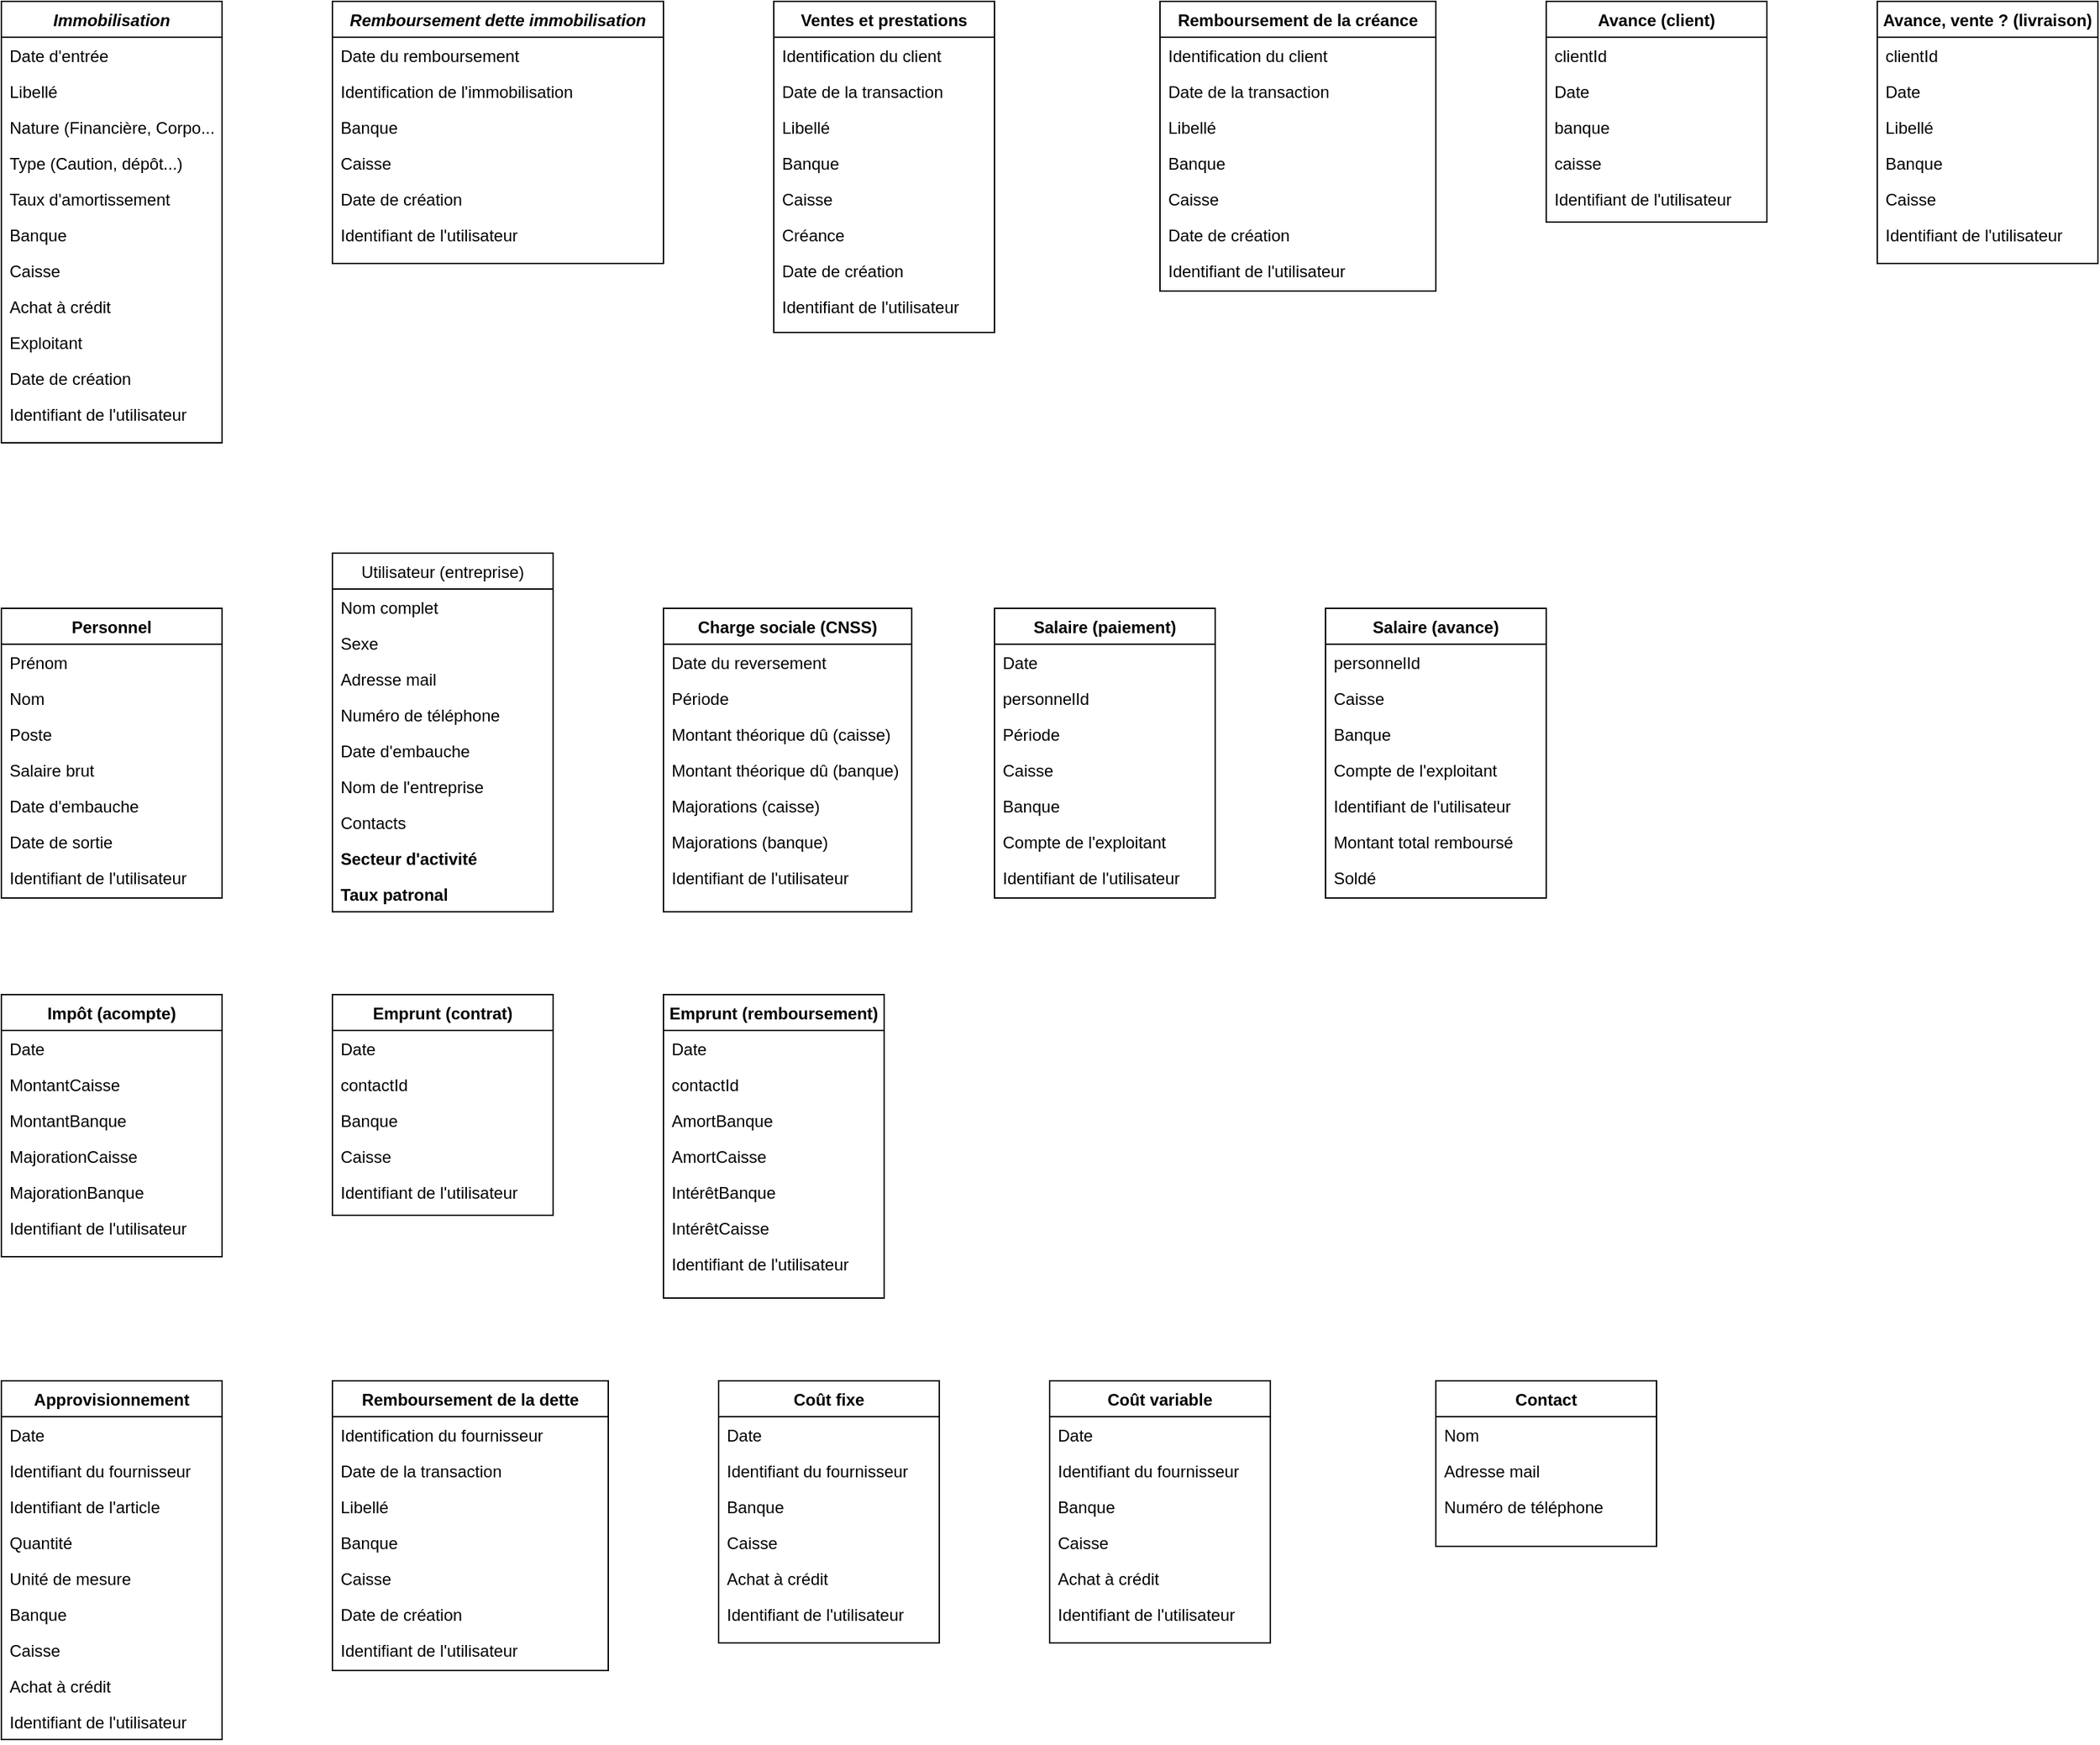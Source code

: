 <mxfile version="21.1.5" type="github">
  <diagram id="C5RBs43oDa-KdzZeNtuy" name="Page-1">
    <mxGraphModel dx="1434" dy="754" grid="1" gridSize="10" guides="1" tooltips="1" connect="1" arrows="1" fold="1" page="1" pageScale="1" pageWidth="827" pageHeight="1169" math="0" shadow="0">
      <root>
        <mxCell id="WIyWlLk6GJQsqaUBKTNV-0" />
        <mxCell id="WIyWlLk6GJQsqaUBKTNV-1" parent="WIyWlLk6GJQsqaUBKTNV-0" />
        <mxCell id="zkfFHV4jXpPFQw0GAbJ--0" value="Immobilisation" style="swimlane;fontStyle=3;align=center;verticalAlign=top;childLayout=stackLayout;horizontal=1;startSize=26;horizontalStack=0;resizeParent=1;resizeLast=0;collapsible=1;marginBottom=0;rounded=0;shadow=0;strokeWidth=1;" parent="WIyWlLk6GJQsqaUBKTNV-1" vertex="1">
          <mxGeometry x="80" y="40" width="160" height="320" as="geometry">
            <mxRectangle x="230" y="140" width="160" height="26" as="alternateBounds" />
          </mxGeometry>
        </mxCell>
        <mxCell id="JyXVbCcuyje0Z99_3Qtz-5" value="Date d&#39;entrée" style="text;align=left;verticalAlign=top;spacingLeft=4;spacingRight=4;overflow=hidden;rotatable=0;points=[[0,0.5],[1,0.5]];portConstraint=eastwest;rounded=0;shadow=0;html=0;" parent="zkfFHV4jXpPFQw0GAbJ--0" vertex="1">
          <mxGeometry y="26" width="160" height="26" as="geometry" />
        </mxCell>
        <mxCell id="zkfFHV4jXpPFQw0GAbJ--1" value="Libellé" style="text;align=left;verticalAlign=top;spacingLeft=4;spacingRight=4;overflow=hidden;rotatable=0;points=[[0,0.5],[1,0.5]];portConstraint=eastwest;" parent="zkfFHV4jXpPFQw0GAbJ--0" vertex="1">
          <mxGeometry y="52" width="160" height="26" as="geometry" />
        </mxCell>
        <mxCell id="zkfFHV4jXpPFQw0GAbJ--2" value="Nature (Financière, Corpo...)" style="text;align=left;verticalAlign=top;spacingLeft=4;spacingRight=4;overflow=hidden;rotatable=0;points=[[0,0.5],[1,0.5]];portConstraint=eastwest;rounded=0;shadow=0;html=0;" parent="zkfFHV4jXpPFQw0GAbJ--0" vertex="1">
          <mxGeometry y="78" width="160" height="26" as="geometry" />
        </mxCell>
        <mxCell id="zkfFHV4jXpPFQw0GAbJ--3" value="Type (Caution, dépôt...)" style="text;align=left;verticalAlign=top;spacingLeft=4;spacingRight=4;overflow=hidden;rotatable=0;points=[[0,0.5],[1,0.5]];portConstraint=eastwest;rounded=0;shadow=0;html=0;" parent="zkfFHV4jXpPFQw0GAbJ--0" vertex="1">
          <mxGeometry y="104" width="160" height="26" as="geometry" />
        </mxCell>
        <mxCell id="JyXVbCcuyje0Z99_3Qtz-0" value="Taux d&#39;amortissement" style="text;align=left;verticalAlign=top;spacingLeft=4;spacingRight=4;overflow=hidden;rotatable=0;points=[[0,0.5],[1,0.5]];portConstraint=eastwest;rounded=0;shadow=0;html=0;" parent="zkfFHV4jXpPFQw0GAbJ--0" vertex="1">
          <mxGeometry y="130" width="160" height="26" as="geometry" />
        </mxCell>
        <mxCell id="JyXVbCcuyje0Z99_3Qtz-1" value="Banque" style="text;align=left;verticalAlign=top;spacingLeft=4;spacingRight=4;overflow=hidden;rotatable=0;points=[[0,0.5],[1,0.5]];portConstraint=eastwest;rounded=0;shadow=0;html=0;" parent="zkfFHV4jXpPFQw0GAbJ--0" vertex="1">
          <mxGeometry y="156" width="160" height="26" as="geometry" />
        </mxCell>
        <mxCell id="JyXVbCcuyje0Z99_3Qtz-2" value="Caisse" style="text;align=left;verticalAlign=top;spacingLeft=4;spacingRight=4;overflow=hidden;rotatable=0;points=[[0,0.5],[1,0.5]];portConstraint=eastwest;rounded=0;shadow=0;html=0;" parent="zkfFHV4jXpPFQw0GAbJ--0" vertex="1">
          <mxGeometry y="182" width="160" height="26" as="geometry" />
        </mxCell>
        <mxCell id="JyXVbCcuyje0Z99_3Qtz-3" value="Achat à crédit" style="text;align=left;verticalAlign=top;spacingLeft=4;spacingRight=4;overflow=hidden;rotatable=0;points=[[0,0.5],[1,0.5]];portConstraint=eastwest;rounded=0;shadow=0;html=0;" parent="zkfFHV4jXpPFQw0GAbJ--0" vertex="1">
          <mxGeometry y="208" width="160" height="26" as="geometry" />
        </mxCell>
        <mxCell id="JyXVbCcuyje0Z99_3Qtz-4" value="Exploitant" style="text;align=left;verticalAlign=top;spacingLeft=4;spacingRight=4;overflow=hidden;rotatable=0;points=[[0,0.5],[1,0.5]];portConstraint=eastwest;rounded=0;shadow=0;html=0;" parent="zkfFHV4jXpPFQw0GAbJ--0" vertex="1">
          <mxGeometry y="234" width="160" height="26" as="geometry" />
        </mxCell>
        <mxCell id="JyXVbCcuyje0Z99_3Qtz-6" value="Date de création" style="text;align=left;verticalAlign=top;spacingLeft=4;spacingRight=4;overflow=hidden;rotatable=0;points=[[0,0.5],[1,0.5]];portConstraint=eastwest;rounded=0;shadow=0;html=0;" parent="zkfFHV4jXpPFQw0GAbJ--0" vertex="1">
          <mxGeometry y="260" width="160" height="26" as="geometry" />
        </mxCell>
        <mxCell id="JyXVbCcuyje0Z99_3Qtz-7" value="Identifiant de l&#39;utilisateur" style="text;align=left;verticalAlign=top;spacingLeft=4;spacingRight=4;overflow=hidden;rotatable=0;points=[[0,0.5],[1,0.5]];portConstraint=eastwest;rounded=0;shadow=0;html=0;" parent="zkfFHV4jXpPFQw0GAbJ--0" vertex="1">
          <mxGeometry y="286" width="160" height="26" as="geometry" />
        </mxCell>
        <mxCell id="zkfFHV4jXpPFQw0GAbJ--6" value="Personnel" style="swimlane;fontStyle=1;align=center;verticalAlign=top;childLayout=stackLayout;horizontal=1;startSize=26;horizontalStack=0;resizeParent=1;resizeLast=0;collapsible=1;marginBottom=0;rounded=0;shadow=0;strokeWidth=1;" parent="WIyWlLk6GJQsqaUBKTNV-1" vertex="1">
          <mxGeometry x="80" y="480" width="160" height="210" as="geometry">
            <mxRectangle x="130" y="380" width="160" height="26" as="alternateBounds" />
          </mxGeometry>
        </mxCell>
        <mxCell id="zkfFHV4jXpPFQw0GAbJ--7" value="Prénom" style="text;align=left;verticalAlign=top;spacingLeft=4;spacingRight=4;overflow=hidden;rotatable=0;points=[[0,0.5],[1,0.5]];portConstraint=eastwest;" parent="zkfFHV4jXpPFQw0GAbJ--6" vertex="1">
          <mxGeometry y="26" width="160" height="26" as="geometry" />
        </mxCell>
        <mxCell id="zkfFHV4jXpPFQw0GAbJ--8" value="Nom" style="text;align=left;verticalAlign=top;spacingLeft=4;spacingRight=4;overflow=hidden;rotatable=0;points=[[0,0.5],[1,0.5]];portConstraint=eastwest;rounded=0;shadow=0;html=0;" parent="zkfFHV4jXpPFQw0GAbJ--6" vertex="1">
          <mxGeometry y="52" width="160" height="26" as="geometry" />
        </mxCell>
        <mxCell id="zkfFHV4jXpPFQw0GAbJ--11" value="Poste" style="text;align=left;verticalAlign=top;spacingLeft=4;spacingRight=4;overflow=hidden;rotatable=0;points=[[0,0.5],[1,0.5]];portConstraint=eastwest;" parent="zkfFHV4jXpPFQw0GAbJ--6" vertex="1">
          <mxGeometry y="78" width="160" height="26" as="geometry" />
        </mxCell>
        <mxCell id="JyXVbCcuyje0Z99_3Qtz-9" value="Salaire brut" style="text;align=left;verticalAlign=top;spacingLeft=4;spacingRight=4;overflow=hidden;rotatable=0;points=[[0,0.5],[1,0.5]];portConstraint=eastwest;" parent="zkfFHV4jXpPFQw0GAbJ--6" vertex="1">
          <mxGeometry y="104" width="160" height="26" as="geometry" />
        </mxCell>
        <mxCell id="JyXVbCcuyje0Z99_3Qtz-10" value="Date d&#39;embauche" style="text;align=left;verticalAlign=top;spacingLeft=4;spacingRight=4;overflow=hidden;rotatable=0;points=[[0,0.5],[1,0.5]];portConstraint=eastwest;" parent="zkfFHV4jXpPFQw0GAbJ--6" vertex="1">
          <mxGeometry y="130" width="160" height="26" as="geometry" />
        </mxCell>
        <mxCell id="JyXVbCcuyje0Z99_3Qtz-33" value="Date de sortie" style="text;align=left;verticalAlign=top;spacingLeft=4;spacingRight=4;overflow=hidden;rotatable=0;points=[[0,0.5],[1,0.5]];portConstraint=eastwest;" parent="zkfFHV4jXpPFQw0GAbJ--6" vertex="1">
          <mxGeometry y="156" width="160" height="26" as="geometry" />
        </mxCell>
        <mxCell id="JyXVbCcuyje0Z99_3Qtz-31" value="Identifiant de l&#39;utilisateur" style="text;align=left;verticalAlign=top;spacingLeft=4;spacingRight=4;overflow=hidden;rotatable=0;points=[[0,0.5],[1,0.5]];portConstraint=eastwest;rounded=0;shadow=0;html=0;" parent="zkfFHV4jXpPFQw0GAbJ--6" vertex="1">
          <mxGeometry y="182" width="160" height="26" as="geometry" />
        </mxCell>
        <mxCell id="zkfFHV4jXpPFQw0GAbJ--17" value="Ventes et prestations" style="swimlane;fontStyle=1;align=center;verticalAlign=top;childLayout=stackLayout;horizontal=1;startSize=26;horizontalStack=0;resizeParent=1;resizeLast=0;collapsible=1;marginBottom=0;rounded=0;shadow=0;strokeWidth=1;" parent="WIyWlLk6GJQsqaUBKTNV-1" vertex="1">
          <mxGeometry x="640" y="40" width="160" height="240" as="geometry">
            <mxRectangle x="550" y="140" width="160" height="26" as="alternateBounds" />
          </mxGeometry>
        </mxCell>
        <mxCell id="zkfFHV4jXpPFQw0GAbJ--18" value="Identification du client" style="text;align=left;verticalAlign=top;spacingLeft=4;spacingRight=4;overflow=hidden;rotatable=0;points=[[0,0.5],[1,0.5]];portConstraint=eastwest;" parent="zkfFHV4jXpPFQw0GAbJ--17" vertex="1">
          <mxGeometry y="26" width="160" height="26" as="geometry" />
        </mxCell>
        <mxCell id="zkfFHV4jXpPFQw0GAbJ--19" value="Date de la transaction" style="text;align=left;verticalAlign=top;spacingLeft=4;spacingRight=4;overflow=hidden;rotatable=0;points=[[0,0.5],[1,0.5]];portConstraint=eastwest;rounded=0;shadow=0;html=0;" parent="zkfFHV4jXpPFQw0GAbJ--17" vertex="1">
          <mxGeometry y="52" width="160" height="26" as="geometry" />
        </mxCell>
        <mxCell id="zkfFHV4jXpPFQw0GAbJ--20" value="Libellé" style="text;align=left;verticalAlign=top;spacingLeft=4;spacingRight=4;overflow=hidden;rotatable=0;points=[[0,0.5],[1,0.5]];portConstraint=eastwest;rounded=0;shadow=0;html=0;" parent="zkfFHV4jXpPFQw0GAbJ--17" vertex="1">
          <mxGeometry y="78" width="160" height="26" as="geometry" />
        </mxCell>
        <mxCell id="zkfFHV4jXpPFQw0GAbJ--21" value="Banque" style="text;align=left;verticalAlign=top;spacingLeft=4;spacingRight=4;overflow=hidden;rotatable=0;points=[[0,0.5],[1,0.5]];portConstraint=eastwest;rounded=0;shadow=0;html=0;" parent="zkfFHV4jXpPFQw0GAbJ--17" vertex="1">
          <mxGeometry y="104" width="160" height="26" as="geometry" />
        </mxCell>
        <mxCell id="zkfFHV4jXpPFQw0GAbJ--22" value="Caisse" style="text;align=left;verticalAlign=top;spacingLeft=4;spacingRight=4;overflow=hidden;rotatable=0;points=[[0,0.5],[1,0.5]];portConstraint=eastwest;rounded=0;shadow=0;html=0;" parent="zkfFHV4jXpPFQw0GAbJ--17" vertex="1">
          <mxGeometry y="130" width="160" height="26" as="geometry" />
        </mxCell>
        <mxCell id="zkfFHV4jXpPFQw0GAbJ--24" value="Créance" style="text;align=left;verticalAlign=top;spacingLeft=4;spacingRight=4;overflow=hidden;rotatable=0;points=[[0,0.5],[1,0.5]];portConstraint=eastwest;" parent="zkfFHV4jXpPFQw0GAbJ--17" vertex="1">
          <mxGeometry y="156" width="160" height="26" as="geometry" />
        </mxCell>
        <mxCell id="zkfFHV4jXpPFQw0GAbJ--25" value="Date de création" style="text;align=left;verticalAlign=top;spacingLeft=4;spacingRight=4;overflow=hidden;rotatable=0;points=[[0,0.5],[1,0.5]];portConstraint=eastwest;" parent="zkfFHV4jXpPFQw0GAbJ--17" vertex="1">
          <mxGeometry y="182" width="160" height="26" as="geometry" />
        </mxCell>
        <mxCell id="JyXVbCcuyje0Z99_3Qtz-8" value="Identifiant de l&#39;utilisateur" style="text;align=left;verticalAlign=top;spacingLeft=4;spacingRight=4;overflow=hidden;rotatable=0;points=[[0,0.5],[1,0.5]];portConstraint=eastwest;rounded=0;shadow=0;html=0;" parent="zkfFHV4jXpPFQw0GAbJ--17" vertex="1">
          <mxGeometry y="208" width="160" height="26" as="geometry" />
        </mxCell>
        <mxCell id="JyXVbCcuyje0Z99_3Qtz-11" value="Utilisateur (entreprise)" style="swimlane;fontStyle=0;align=center;verticalAlign=top;childLayout=stackLayout;horizontal=1;startSize=26;horizontalStack=0;resizeParent=1;resizeLast=0;collapsible=1;marginBottom=0;rounded=0;shadow=0;strokeWidth=1;" parent="WIyWlLk6GJQsqaUBKTNV-1" vertex="1">
          <mxGeometry x="320" y="440" width="160" height="260" as="geometry">
            <mxRectangle x="130" y="380" width="160" height="26" as="alternateBounds" />
          </mxGeometry>
        </mxCell>
        <mxCell id="JyXVbCcuyje0Z99_3Qtz-12" value="Nom complet" style="text;align=left;verticalAlign=top;spacingLeft=4;spacingRight=4;overflow=hidden;rotatable=0;points=[[0,0.5],[1,0.5]];portConstraint=eastwest;" parent="JyXVbCcuyje0Z99_3Qtz-11" vertex="1">
          <mxGeometry y="26" width="160" height="26" as="geometry" />
        </mxCell>
        <mxCell id="JyXVbCcuyje0Z99_3Qtz-13" value="Sexe" style="text;align=left;verticalAlign=top;spacingLeft=4;spacingRight=4;overflow=hidden;rotatable=0;points=[[0,0.5],[1,0.5]];portConstraint=eastwest;rounded=0;shadow=0;html=0;" parent="JyXVbCcuyje0Z99_3Qtz-11" vertex="1">
          <mxGeometry y="52" width="160" height="26" as="geometry" />
        </mxCell>
        <mxCell id="JyXVbCcuyje0Z99_3Qtz-14" value="Adresse mail" style="text;align=left;verticalAlign=top;spacingLeft=4;spacingRight=4;overflow=hidden;rotatable=0;points=[[0,0.5],[1,0.5]];portConstraint=eastwest;" parent="JyXVbCcuyje0Z99_3Qtz-11" vertex="1">
          <mxGeometry y="78" width="160" height="26" as="geometry" />
        </mxCell>
        <mxCell id="JyXVbCcuyje0Z99_3Qtz-15" value="Numéro de téléphone" style="text;align=left;verticalAlign=top;spacingLeft=4;spacingRight=4;overflow=hidden;rotatable=0;points=[[0,0.5],[1,0.5]];portConstraint=eastwest;" parent="JyXVbCcuyje0Z99_3Qtz-11" vertex="1">
          <mxGeometry y="104" width="160" height="26" as="geometry" />
        </mxCell>
        <mxCell id="JyXVbCcuyje0Z99_3Qtz-16" value="Date d&#39;embauche" style="text;align=left;verticalAlign=top;spacingLeft=4;spacingRight=4;overflow=hidden;rotatable=0;points=[[0,0.5],[1,0.5]];portConstraint=eastwest;" parent="JyXVbCcuyje0Z99_3Qtz-11" vertex="1">
          <mxGeometry y="130" width="160" height="26" as="geometry" />
        </mxCell>
        <mxCell id="JyXVbCcuyje0Z99_3Qtz-17" value="Nom de l&#39;entreprise" style="text;align=left;verticalAlign=top;spacingLeft=4;spacingRight=4;overflow=hidden;rotatable=0;points=[[0,0.5],[1,0.5]];portConstraint=eastwest;" parent="JyXVbCcuyje0Z99_3Qtz-11" vertex="1">
          <mxGeometry y="156" width="160" height="26" as="geometry" />
        </mxCell>
        <mxCell id="JyXVbCcuyje0Z99_3Qtz-18" value="Contacts" style="text;align=left;verticalAlign=top;spacingLeft=4;spacingRight=4;overflow=hidden;rotatable=0;points=[[0,0.5],[1,0.5]];portConstraint=eastwest;" parent="JyXVbCcuyje0Z99_3Qtz-11" vertex="1">
          <mxGeometry y="182" width="160" height="26" as="geometry" />
        </mxCell>
        <mxCell id="JyXVbCcuyje0Z99_3Qtz-19" value="Secteur d&#39;activité" style="text;align=left;verticalAlign=top;spacingLeft=4;spacingRight=4;overflow=hidden;rotatable=0;points=[[0,0.5],[1,0.5]];portConstraint=eastwest;fontStyle=1" parent="JyXVbCcuyje0Z99_3Qtz-11" vertex="1">
          <mxGeometry y="208" width="160" height="26" as="geometry" />
        </mxCell>
        <mxCell id="JyXVbCcuyje0Z99_3Qtz-20" value="Taux patronal" style="text;align=left;verticalAlign=top;spacingLeft=4;spacingRight=4;overflow=hidden;rotatable=0;points=[[0,0.5],[1,0.5]];portConstraint=eastwest;fontStyle=1" parent="JyXVbCcuyje0Z99_3Qtz-11" vertex="1">
          <mxGeometry y="234" width="160" height="26" as="geometry" />
        </mxCell>
        <mxCell id="JyXVbCcuyje0Z99_3Qtz-21" value="Charge sociale (CNSS)" style="swimlane;fontStyle=1;align=center;verticalAlign=top;childLayout=stackLayout;horizontal=1;startSize=26;horizontalStack=0;resizeParent=1;resizeLast=0;collapsible=1;marginBottom=0;rounded=0;shadow=0;strokeWidth=1;" parent="WIyWlLk6GJQsqaUBKTNV-1" vertex="1">
          <mxGeometry x="560" y="480" width="180" height="220" as="geometry">
            <mxRectangle x="130" y="380" width="160" height="26" as="alternateBounds" />
          </mxGeometry>
        </mxCell>
        <mxCell id="JyXVbCcuyje0Z99_3Qtz-22" value="Date du reversement" style="text;align=left;verticalAlign=top;spacingLeft=4;spacingRight=4;overflow=hidden;rotatable=0;points=[[0,0.5],[1,0.5]];portConstraint=eastwest;" parent="JyXVbCcuyje0Z99_3Qtz-21" vertex="1">
          <mxGeometry y="26" width="180" height="26" as="geometry" />
        </mxCell>
        <mxCell id="JyXVbCcuyje0Z99_3Qtz-23" value="Période" style="text;align=left;verticalAlign=top;spacingLeft=4;spacingRight=4;overflow=hidden;rotatable=0;points=[[0,0.5],[1,0.5]];portConstraint=eastwest;rounded=0;shadow=0;html=0;" parent="JyXVbCcuyje0Z99_3Qtz-21" vertex="1">
          <mxGeometry y="52" width="180" height="26" as="geometry" />
        </mxCell>
        <mxCell id="JyXVbCcuyje0Z99_3Qtz-24" value="Montant théorique dû (caisse)" style="text;align=left;verticalAlign=top;spacingLeft=4;spacingRight=4;overflow=hidden;rotatable=0;points=[[0,0.5],[1,0.5]];portConstraint=eastwest;" parent="JyXVbCcuyje0Z99_3Qtz-21" vertex="1">
          <mxGeometry y="78" width="180" height="26" as="geometry" />
        </mxCell>
        <mxCell id="gAwNIA2HSln3k50RruM6-22" value="Montant théorique dû (banque)" style="text;align=left;verticalAlign=top;spacingLeft=4;spacingRight=4;overflow=hidden;rotatable=0;points=[[0,0.5],[1,0.5]];portConstraint=eastwest;" parent="JyXVbCcuyje0Z99_3Qtz-21" vertex="1">
          <mxGeometry y="104" width="180" height="26" as="geometry" />
        </mxCell>
        <mxCell id="JyXVbCcuyje0Z99_3Qtz-25" value="Majorations (caisse)" style="text;align=left;verticalAlign=top;spacingLeft=4;spacingRight=4;overflow=hidden;rotatable=0;points=[[0,0.5],[1,0.5]];portConstraint=eastwest;" parent="JyXVbCcuyje0Z99_3Qtz-21" vertex="1">
          <mxGeometry y="130" width="180" height="26" as="geometry" />
        </mxCell>
        <mxCell id="gAwNIA2HSln3k50RruM6-23" value="Majorations (banque)" style="text;align=left;verticalAlign=top;spacingLeft=4;spacingRight=4;overflow=hidden;rotatable=0;points=[[0,0.5],[1,0.5]];portConstraint=eastwest;" parent="JyXVbCcuyje0Z99_3Qtz-21" vertex="1">
          <mxGeometry y="156" width="180" height="26" as="geometry" />
        </mxCell>
        <mxCell id="JyXVbCcuyje0Z99_3Qtz-32" value="Identifiant de l&#39;utilisateur" style="text;align=left;verticalAlign=top;spacingLeft=4;spacingRight=4;overflow=hidden;rotatable=0;points=[[0,0.5],[1,0.5]];portConstraint=eastwest;rounded=0;shadow=0;html=0;" parent="JyXVbCcuyje0Z99_3Qtz-21" vertex="1">
          <mxGeometry y="182" width="180" height="26" as="geometry" />
        </mxCell>
        <mxCell id="JyXVbCcuyje0Z99_3Qtz-34" value="Salaire (paiement)" style="swimlane;fontStyle=1;align=center;verticalAlign=top;childLayout=stackLayout;horizontal=1;startSize=26;horizontalStack=0;resizeParent=1;resizeLast=0;collapsible=1;marginBottom=0;rounded=0;shadow=0;strokeWidth=1;" parent="WIyWlLk6GJQsqaUBKTNV-1" vertex="1">
          <mxGeometry x="800" y="480" width="160" height="210" as="geometry">
            <mxRectangle x="130" y="380" width="160" height="26" as="alternateBounds" />
          </mxGeometry>
        </mxCell>
        <mxCell id="JyXVbCcuyje0Z99_3Qtz-35" value="Date" style="text;align=left;verticalAlign=top;spacingLeft=4;spacingRight=4;overflow=hidden;rotatable=0;points=[[0,0.5],[1,0.5]];portConstraint=eastwest;" parent="JyXVbCcuyje0Z99_3Qtz-34" vertex="1">
          <mxGeometry y="26" width="160" height="26" as="geometry" />
        </mxCell>
        <mxCell id="JyXVbCcuyje0Z99_3Qtz-36" value="personnelId" style="text;align=left;verticalAlign=top;spacingLeft=4;spacingRight=4;overflow=hidden;rotatable=0;points=[[0,0.5],[1,0.5]];portConstraint=eastwest;rounded=0;shadow=0;html=0;" parent="JyXVbCcuyje0Z99_3Qtz-34" vertex="1">
          <mxGeometry y="52" width="160" height="26" as="geometry" />
        </mxCell>
        <mxCell id="JyXVbCcuyje0Z99_3Qtz-37" value="Période" style="text;align=left;verticalAlign=top;spacingLeft=4;spacingRight=4;overflow=hidden;rotatable=0;points=[[0,0.5],[1,0.5]];portConstraint=eastwest;" parent="JyXVbCcuyje0Z99_3Qtz-34" vertex="1">
          <mxGeometry y="78" width="160" height="26" as="geometry" />
        </mxCell>
        <mxCell id="JyXVbCcuyje0Z99_3Qtz-38" value="Caisse" style="text;align=left;verticalAlign=top;spacingLeft=4;spacingRight=4;overflow=hidden;rotatable=0;points=[[0,0.5],[1,0.5]];portConstraint=eastwest;" parent="JyXVbCcuyje0Z99_3Qtz-34" vertex="1">
          <mxGeometry y="104" width="160" height="26" as="geometry" />
        </mxCell>
        <mxCell id="JyXVbCcuyje0Z99_3Qtz-39" value="Banque" style="text;align=left;verticalAlign=top;spacingLeft=4;spacingRight=4;overflow=hidden;rotatable=0;points=[[0,0.5],[1,0.5]];portConstraint=eastwest;" parent="JyXVbCcuyje0Z99_3Qtz-34" vertex="1">
          <mxGeometry y="130" width="160" height="26" as="geometry" />
        </mxCell>
        <mxCell id="JyXVbCcuyje0Z99_3Qtz-40" value="Compte de l&#39;exploitant" style="text;align=left;verticalAlign=top;spacingLeft=4;spacingRight=4;overflow=hidden;rotatable=0;points=[[0,0.5],[1,0.5]];portConstraint=eastwest;" parent="JyXVbCcuyje0Z99_3Qtz-34" vertex="1">
          <mxGeometry y="156" width="160" height="26" as="geometry" />
        </mxCell>
        <mxCell id="JyXVbCcuyje0Z99_3Qtz-41" value="Identifiant de l&#39;utilisateur" style="text;align=left;verticalAlign=top;spacingLeft=4;spacingRight=4;overflow=hidden;rotatable=0;points=[[0,0.5],[1,0.5]];portConstraint=eastwest;rounded=0;shadow=0;html=0;" parent="JyXVbCcuyje0Z99_3Qtz-34" vertex="1">
          <mxGeometry y="182" width="160" height="26" as="geometry" />
        </mxCell>
        <mxCell id="JyXVbCcuyje0Z99_3Qtz-42" value="Salaire (avance)" style="swimlane;fontStyle=1;align=center;verticalAlign=top;childLayout=stackLayout;horizontal=1;startSize=26;horizontalStack=0;resizeParent=1;resizeLast=0;collapsible=1;marginBottom=0;rounded=0;shadow=0;strokeWidth=1;" parent="WIyWlLk6GJQsqaUBKTNV-1" vertex="1">
          <mxGeometry x="1040" y="480" width="160" height="210" as="geometry">
            <mxRectangle x="130" y="380" width="160" height="26" as="alternateBounds" />
          </mxGeometry>
        </mxCell>
        <mxCell id="JyXVbCcuyje0Z99_3Qtz-44" value="personnelId" style="text;align=left;verticalAlign=top;spacingLeft=4;spacingRight=4;overflow=hidden;rotatable=0;points=[[0,0.5],[1,0.5]];portConstraint=eastwest;rounded=0;shadow=0;html=0;" parent="JyXVbCcuyje0Z99_3Qtz-42" vertex="1">
          <mxGeometry y="26" width="160" height="26" as="geometry" />
        </mxCell>
        <mxCell id="JyXVbCcuyje0Z99_3Qtz-46" value="Caisse" style="text;align=left;verticalAlign=top;spacingLeft=4;spacingRight=4;overflow=hidden;rotatable=0;points=[[0,0.5],[1,0.5]];portConstraint=eastwest;" parent="JyXVbCcuyje0Z99_3Qtz-42" vertex="1">
          <mxGeometry y="52" width="160" height="26" as="geometry" />
        </mxCell>
        <mxCell id="JyXVbCcuyje0Z99_3Qtz-47" value="Banque" style="text;align=left;verticalAlign=top;spacingLeft=4;spacingRight=4;overflow=hidden;rotatable=0;points=[[0,0.5],[1,0.5]];portConstraint=eastwest;" parent="JyXVbCcuyje0Z99_3Qtz-42" vertex="1">
          <mxGeometry y="78" width="160" height="26" as="geometry" />
        </mxCell>
        <mxCell id="JyXVbCcuyje0Z99_3Qtz-48" value="Compte de l&#39;exploitant" style="text;align=left;verticalAlign=top;spacingLeft=4;spacingRight=4;overflow=hidden;rotatable=0;points=[[0,0.5],[1,0.5]];portConstraint=eastwest;" parent="JyXVbCcuyje0Z99_3Qtz-42" vertex="1">
          <mxGeometry y="104" width="160" height="26" as="geometry" />
        </mxCell>
        <mxCell id="JyXVbCcuyje0Z99_3Qtz-49" value="Identifiant de l&#39;utilisateur" style="text;align=left;verticalAlign=top;spacingLeft=4;spacingRight=4;overflow=hidden;rotatable=0;points=[[0,0.5],[1,0.5]];portConstraint=eastwest;rounded=0;shadow=0;html=0;" parent="JyXVbCcuyje0Z99_3Qtz-42" vertex="1">
          <mxGeometry y="130" width="160" height="26" as="geometry" />
        </mxCell>
        <mxCell id="jV9miKcWMUOWQw3yD1ld-0" value="Montant total remboursé" style="text;align=left;verticalAlign=top;spacingLeft=4;spacingRight=4;overflow=hidden;rotatable=0;points=[[0,0.5],[1,0.5]];portConstraint=eastwest;rounded=0;shadow=0;html=0;" vertex="1" parent="JyXVbCcuyje0Z99_3Qtz-42">
          <mxGeometry y="156" width="160" height="26" as="geometry" />
        </mxCell>
        <mxCell id="jV9miKcWMUOWQw3yD1ld-1" value="Soldé" style="text;align=left;verticalAlign=top;spacingLeft=4;spacingRight=4;overflow=hidden;rotatable=0;points=[[0,0.5],[1,0.5]];portConstraint=eastwest;rounded=0;shadow=0;html=0;" vertex="1" parent="JyXVbCcuyje0Z99_3Qtz-42">
          <mxGeometry y="182" width="160" height="26" as="geometry" />
        </mxCell>
        <mxCell id="JyXVbCcuyje0Z99_3Qtz-50" value="Impôt (acompte)" style="swimlane;fontStyle=1;align=center;verticalAlign=top;childLayout=stackLayout;horizontal=1;startSize=26;horizontalStack=0;resizeParent=1;resizeLast=0;collapsible=1;marginBottom=0;rounded=0;shadow=0;strokeWidth=1;" parent="WIyWlLk6GJQsqaUBKTNV-1" vertex="1">
          <mxGeometry x="80" y="760" width="160" height="190" as="geometry">
            <mxRectangle x="130" y="380" width="160" height="26" as="alternateBounds" />
          </mxGeometry>
        </mxCell>
        <mxCell id="JyXVbCcuyje0Z99_3Qtz-51" value="Date" style="text;align=left;verticalAlign=top;spacingLeft=4;spacingRight=4;overflow=hidden;rotatable=0;points=[[0,0.5],[1,0.5]];portConstraint=eastwest;rounded=0;shadow=0;html=0;" parent="JyXVbCcuyje0Z99_3Qtz-50" vertex="1">
          <mxGeometry y="26" width="160" height="26" as="geometry" />
        </mxCell>
        <mxCell id="JyXVbCcuyje0Z99_3Qtz-52" value="MontantCaisse" style="text;align=left;verticalAlign=top;spacingLeft=4;spacingRight=4;overflow=hidden;rotatable=0;points=[[0,0.5],[1,0.5]];portConstraint=eastwest;" parent="JyXVbCcuyje0Z99_3Qtz-50" vertex="1">
          <mxGeometry y="52" width="160" height="26" as="geometry" />
        </mxCell>
        <mxCell id="JyXVbCcuyje0Z99_3Qtz-53" value="MontantBanque" style="text;align=left;verticalAlign=top;spacingLeft=4;spacingRight=4;overflow=hidden;rotatable=0;points=[[0,0.5],[1,0.5]];portConstraint=eastwest;" parent="JyXVbCcuyje0Z99_3Qtz-50" vertex="1">
          <mxGeometry y="78" width="160" height="26" as="geometry" />
        </mxCell>
        <mxCell id="JyXVbCcuyje0Z99_3Qtz-54" value="MajorationCaisse" style="text;align=left;verticalAlign=top;spacingLeft=4;spacingRight=4;overflow=hidden;rotatable=0;points=[[0,0.5],[1,0.5]];portConstraint=eastwest;" parent="JyXVbCcuyje0Z99_3Qtz-50" vertex="1">
          <mxGeometry y="104" width="160" height="26" as="geometry" />
        </mxCell>
        <mxCell id="JyXVbCcuyje0Z99_3Qtz-55" value="MajorationBanque" style="text;align=left;verticalAlign=top;spacingLeft=4;spacingRight=4;overflow=hidden;rotatable=0;points=[[0,0.5],[1,0.5]];portConstraint=eastwest;rounded=0;shadow=0;html=0;" parent="JyXVbCcuyje0Z99_3Qtz-50" vertex="1">
          <mxGeometry y="130" width="160" height="26" as="geometry" />
        </mxCell>
        <mxCell id="JyXVbCcuyje0Z99_3Qtz-56" value="Identifiant de l&#39;utilisateur" style="text;align=left;verticalAlign=top;spacingLeft=4;spacingRight=4;overflow=hidden;rotatable=0;points=[[0,0.5],[1,0.5]];portConstraint=eastwest;rounded=0;shadow=0;html=0;" parent="JyXVbCcuyje0Z99_3Qtz-50" vertex="1">
          <mxGeometry y="156" width="160" height="26" as="geometry" />
        </mxCell>
        <mxCell id="JyXVbCcuyje0Z99_3Qtz-57" value="Emprunt (contrat)" style="swimlane;fontStyle=1;align=center;verticalAlign=top;childLayout=stackLayout;horizontal=1;startSize=26;horizontalStack=0;resizeParent=1;resizeLast=0;collapsible=1;marginBottom=0;rounded=0;shadow=0;strokeWidth=1;" parent="WIyWlLk6GJQsqaUBKTNV-1" vertex="1">
          <mxGeometry x="320" y="760" width="160" height="160" as="geometry">
            <mxRectangle x="130" y="380" width="160" height="26" as="alternateBounds" />
          </mxGeometry>
        </mxCell>
        <mxCell id="JyXVbCcuyje0Z99_3Qtz-58" value="Date" style="text;align=left;verticalAlign=top;spacingLeft=4;spacingRight=4;overflow=hidden;rotatable=0;points=[[0,0.5],[1,0.5]];portConstraint=eastwest;" parent="JyXVbCcuyje0Z99_3Qtz-57" vertex="1">
          <mxGeometry y="26" width="160" height="26" as="geometry" />
        </mxCell>
        <mxCell id="JyXVbCcuyje0Z99_3Qtz-59" value="contactId" style="text;align=left;verticalAlign=top;spacingLeft=4;spacingRight=4;overflow=hidden;rotatable=0;points=[[0,0.5],[1,0.5]];portConstraint=eastwest;rounded=0;shadow=0;html=0;" parent="JyXVbCcuyje0Z99_3Qtz-57" vertex="1">
          <mxGeometry y="52" width="160" height="26" as="geometry" />
        </mxCell>
        <mxCell id="JyXVbCcuyje0Z99_3Qtz-60" value="Banque" style="text;align=left;verticalAlign=top;spacingLeft=4;spacingRight=4;overflow=hidden;rotatable=0;points=[[0,0.5],[1,0.5]];portConstraint=eastwest;" parent="JyXVbCcuyje0Z99_3Qtz-57" vertex="1">
          <mxGeometry y="78" width="160" height="26" as="geometry" />
        </mxCell>
        <mxCell id="JyXVbCcuyje0Z99_3Qtz-61" value="Caisse" style="text;align=left;verticalAlign=top;spacingLeft=4;spacingRight=4;overflow=hidden;rotatable=0;points=[[0,0.5],[1,0.5]];portConstraint=eastwest;" parent="JyXVbCcuyje0Z99_3Qtz-57" vertex="1">
          <mxGeometry y="104" width="160" height="26" as="geometry" />
        </mxCell>
        <mxCell id="JyXVbCcuyje0Z99_3Qtz-64" value="Identifiant de l&#39;utilisateur" style="text;align=left;verticalAlign=top;spacingLeft=4;spacingRight=4;overflow=hidden;rotatable=0;points=[[0,0.5],[1,0.5]];portConstraint=eastwest;rounded=0;shadow=0;html=0;" parent="JyXVbCcuyje0Z99_3Qtz-57" vertex="1">
          <mxGeometry y="130" width="160" height="26" as="geometry" />
        </mxCell>
        <mxCell id="JyXVbCcuyje0Z99_3Qtz-65" value="Emprunt (remboursement)" style="swimlane;fontStyle=1;align=center;verticalAlign=top;childLayout=stackLayout;horizontal=1;startSize=26;horizontalStack=0;resizeParent=1;resizeLast=0;collapsible=1;marginBottom=0;rounded=0;shadow=0;strokeWidth=1;" parent="WIyWlLk6GJQsqaUBKTNV-1" vertex="1">
          <mxGeometry x="560" y="760" width="160" height="220" as="geometry">
            <mxRectangle x="130" y="380" width="160" height="26" as="alternateBounds" />
          </mxGeometry>
        </mxCell>
        <mxCell id="JyXVbCcuyje0Z99_3Qtz-66" value="Date" style="text;align=left;verticalAlign=top;spacingLeft=4;spacingRight=4;overflow=hidden;rotatable=0;points=[[0,0.5],[1,0.5]];portConstraint=eastwest;" parent="JyXVbCcuyje0Z99_3Qtz-65" vertex="1">
          <mxGeometry y="26" width="160" height="26" as="geometry" />
        </mxCell>
        <mxCell id="JyXVbCcuyje0Z99_3Qtz-67" value="contactId" style="text;align=left;verticalAlign=top;spacingLeft=4;spacingRight=4;overflow=hidden;rotatable=0;points=[[0,0.5],[1,0.5]];portConstraint=eastwest;rounded=0;shadow=0;html=0;" parent="JyXVbCcuyje0Z99_3Qtz-65" vertex="1">
          <mxGeometry y="52" width="160" height="26" as="geometry" />
        </mxCell>
        <mxCell id="JyXVbCcuyje0Z99_3Qtz-68" value="AmortBanque" style="text;align=left;verticalAlign=top;spacingLeft=4;spacingRight=4;overflow=hidden;rotatable=0;points=[[0,0.5],[1,0.5]];portConstraint=eastwest;" parent="JyXVbCcuyje0Z99_3Qtz-65" vertex="1">
          <mxGeometry y="78" width="160" height="26" as="geometry" />
        </mxCell>
        <mxCell id="JyXVbCcuyje0Z99_3Qtz-69" value="AmortCaisse" style="text;align=left;verticalAlign=top;spacingLeft=4;spacingRight=4;overflow=hidden;rotatable=0;points=[[0,0.5],[1,0.5]];portConstraint=eastwest;" parent="JyXVbCcuyje0Z99_3Qtz-65" vertex="1">
          <mxGeometry y="104" width="160" height="26" as="geometry" />
        </mxCell>
        <mxCell id="JyXVbCcuyje0Z99_3Qtz-71" value="IntérêtBanque" style="text;align=left;verticalAlign=top;spacingLeft=4;spacingRight=4;overflow=hidden;rotatable=0;points=[[0,0.5],[1,0.5]];portConstraint=eastwest;" parent="JyXVbCcuyje0Z99_3Qtz-65" vertex="1">
          <mxGeometry y="130" width="160" height="26" as="geometry" />
        </mxCell>
        <mxCell id="JyXVbCcuyje0Z99_3Qtz-72" value="IntérêtCaisse" style="text;align=left;verticalAlign=top;spacingLeft=4;spacingRight=4;overflow=hidden;rotatable=0;points=[[0,0.5],[1,0.5]];portConstraint=eastwest;" parent="JyXVbCcuyje0Z99_3Qtz-65" vertex="1">
          <mxGeometry y="156" width="160" height="26" as="geometry" />
        </mxCell>
        <mxCell id="JyXVbCcuyje0Z99_3Qtz-70" value="Identifiant de l&#39;utilisateur" style="text;align=left;verticalAlign=top;spacingLeft=4;spacingRight=4;overflow=hidden;rotatable=0;points=[[0,0.5],[1,0.5]];portConstraint=eastwest;rounded=0;shadow=0;html=0;" parent="JyXVbCcuyje0Z99_3Qtz-65" vertex="1">
          <mxGeometry y="182" width="160" height="26" as="geometry" />
        </mxCell>
        <mxCell id="JyXVbCcuyje0Z99_3Qtz-73" value="Avance (client)" style="swimlane;fontStyle=1;align=center;verticalAlign=top;childLayout=stackLayout;horizontal=1;startSize=26;horizontalStack=0;resizeParent=1;resizeLast=0;collapsible=1;marginBottom=0;rounded=0;shadow=0;strokeWidth=1;" parent="WIyWlLk6GJQsqaUBKTNV-1" vertex="1">
          <mxGeometry x="1200" y="40" width="160" height="160" as="geometry">
            <mxRectangle x="130" y="380" width="160" height="26" as="alternateBounds" />
          </mxGeometry>
        </mxCell>
        <mxCell id="JyXVbCcuyje0Z99_3Qtz-75" value="clientId" style="text;align=left;verticalAlign=top;spacingLeft=4;spacingRight=4;overflow=hidden;rotatable=0;points=[[0,0.5],[1,0.5]];portConstraint=eastwest;" parent="JyXVbCcuyje0Z99_3Qtz-73" vertex="1">
          <mxGeometry y="26" width="160" height="26" as="geometry" />
        </mxCell>
        <mxCell id="JyXVbCcuyje0Z99_3Qtz-74" value="Date" style="text;align=left;verticalAlign=top;spacingLeft=4;spacingRight=4;overflow=hidden;rotatable=0;points=[[0,0.5],[1,0.5]];portConstraint=eastwest;rounded=0;shadow=0;html=0;" parent="JyXVbCcuyje0Z99_3Qtz-73" vertex="1">
          <mxGeometry y="52" width="160" height="26" as="geometry" />
        </mxCell>
        <mxCell id="JyXVbCcuyje0Z99_3Qtz-76" value="banque" style="text;align=left;verticalAlign=top;spacingLeft=4;spacingRight=4;overflow=hidden;rotatable=0;points=[[0,0.5],[1,0.5]];portConstraint=eastwest;" parent="JyXVbCcuyje0Z99_3Qtz-73" vertex="1">
          <mxGeometry y="78" width="160" height="26" as="geometry" />
        </mxCell>
        <mxCell id="JyXVbCcuyje0Z99_3Qtz-77" value="caisse" style="text;align=left;verticalAlign=top;spacingLeft=4;spacingRight=4;overflow=hidden;rotatable=0;points=[[0,0.5],[1,0.5]];portConstraint=eastwest;" parent="JyXVbCcuyje0Z99_3Qtz-73" vertex="1">
          <mxGeometry y="104" width="160" height="26" as="geometry" />
        </mxCell>
        <mxCell id="JyXVbCcuyje0Z99_3Qtz-79" value="Identifiant de l&#39;utilisateur" style="text;align=left;verticalAlign=top;spacingLeft=4;spacingRight=4;overflow=hidden;rotatable=0;points=[[0,0.5],[1,0.5]];portConstraint=eastwest;rounded=0;shadow=0;html=0;" parent="JyXVbCcuyje0Z99_3Qtz-73" vertex="1">
          <mxGeometry y="130" width="160" height="26" as="geometry" />
        </mxCell>
        <mxCell id="JyXVbCcuyje0Z99_3Qtz-80" value="Avance, vente ? (livraison)" style="swimlane;fontStyle=1;align=center;verticalAlign=top;childLayout=stackLayout;horizontal=1;startSize=26;horizontalStack=0;resizeParent=1;resizeLast=0;collapsible=1;marginBottom=0;rounded=0;shadow=0;strokeWidth=1;" parent="WIyWlLk6GJQsqaUBKTNV-1" vertex="1">
          <mxGeometry x="1440" y="40" width="160" height="190" as="geometry">
            <mxRectangle x="130" y="380" width="160" height="26" as="alternateBounds" />
          </mxGeometry>
        </mxCell>
        <mxCell id="JyXVbCcuyje0Z99_3Qtz-82" value="clientId" style="text;align=left;verticalAlign=top;spacingLeft=4;spacingRight=4;overflow=hidden;rotatable=0;points=[[0,0.5],[1,0.5]];portConstraint=eastwest;rounded=0;shadow=0;html=0;" parent="JyXVbCcuyje0Z99_3Qtz-80" vertex="1">
          <mxGeometry y="26" width="160" height="26" as="geometry" />
        </mxCell>
        <mxCell id="JyXVbCcuyje0Z99_3Qtz-81" value="Date" style="text;align=left;verticalAlign=top;spacingLeft=4;spacingRight=4;overflow=hidden;rotatable=0;points=[[0,0.5],[1,0.5]];portConstraint=eastwest;" parent="JyXVbCcuyje0Z99_3Qtz-80" vertex="1">
          <mxGeometry y="52" width="160" height="26" as="geometry" />
        </mxCell>
        <mxCell id="JyXVbCcuyje0Z99_3Qtz-86" value="Libellé" style="text;align=left;verticalAlign=top;spacingLeft=4;spacingRight=4;overflow=hidden;rotatable=0;points=[[0,0.5],[1,0.5]];portConstraint=eastwest;" parent="JyXVbCcuyje0Z99_3Qtz-80" vertex="1">
          <mxGeometry y="78" width="160" height="26" as="geometry" />
        </mxCell>
        <mxCell id="JyXVbCcuyje0Z99_3Qtz-83" value="Banque" style="text;align=left;verticalAlign=top;spacingLeft=4;spacingRight=4;overflow=hidden;rotatable=0;points=[[0,0.5],[1,0.5]];portConstraint=eastwest;" parent="JyXVbCcuyje0Z99_3Qtz-80" vertex="1">
          <mxGeometry y="104" width="160" height="26" as="geometry" />
        </mxCell>
        <mxCell id="JyXVbCcuyje0Z99_3Qtz-84" value="Caisse" style="text;align=left;verticalAlign=top;spacingLeft=4;spacingRight=4;overflow=hidden;rotatable=0;points=[[0,0.5],[1,0.5]];portConstraint=eastwest;" parent="JyXVbCcuyje0Z99_3Qtz-80" vertex="1">
          <mxGeometry y="130" width="160" height="26" as="geometry" />
        </mxCell>
        <mxCell id="JyXVbCcuyje0Z99_3Qtz-85" value="Identifiant de l&#39;utilisateur" style="text;align=left;verticalAlign=top;spacingLeft=4;spacingRight=4;overflow=hidden;rotatable=0;points=[[0,0.5],[1,0.5]];portConstraint=eastwest;rounded=0;shadow=0;html=0;" parent="JyXVbCcuyje0Z99_3Qtz-80" vertex="1">
          <mxGeometry y="156" width="160" height="26" as="geometry" />
        </mxCell>
        <mxCell id="gAwNIA2HSln3k50RruM6-0" value="Remboursement de la créance" style="swimlane;fontStyle=1;align=center;verticalAlign=top;childLayout=stackLayout;horizontal=1;startSize=26;horizontalStack=0;resizeParent=1;resizeLast=0;collapsible=1;marginBottom=0;rounded=0;shadow=0;strokeWidth=1;" parent="WIyWlLk6GJQsqaUBKTNV-1" vertex="1">
          <mxGeometry x="920" y="40" width="200" height="210" as="geometry">
            <mxRectangle x="550" y="140" width="160" height="26" as="alternateBounds" />
          </mxGeometry>
        </mxCell>
        <mxCell id="gAwNIA2HSln3k50RruM6-1" value="Identification du client" style="text;align=left;verticalAlign=top;spacingLeft=4;spacingRight=4;overflow=hidden;rotatable=0;points=[[0,0.5],[1,0.5]];portConstraint=eastwest;" parent="gAwNIA2HSln3k50RruM6-0" vertex="1">
          <mxGeometry y="26" width="200" height="26" as="geometry" />
        </mxCell>
        <mxCell id="gAwNIA2HSln3k50RruM6-2" value="Date de la transaction" style="text;align=left;verticalAlign=top;spacingLeft=4;spacingRight=4;overflow=hidden;rotatable=0;points=[[0,0.5],[1,0.5]];portConstraint=eastwest;rounded=0;shadow=0;html=0;" parent="gAwNIA2HSln3k50RruM6-0" vertex="1">
          <mxGeometry y="52" width="200" height="26" as="geometry" />
        </mxCell>
        <mxCell id="gAwNIA2HSln3k50RruM6-3" value="Libellé" style="text;align=left;verticalAlign=top;spacingLeft=4;spacingRight=4;overflow=hidden;rotatable=0;points=[[0,0.5],[1,0.5]];portConstraint=eastwest;rounded=0;shadow=0;html=0;" parent="gAwNIA2HSln3k50RruM6-0" vertex="1">
          <mxGeometry y="78" width="200" height="26" as="geometry" />
        </mxCell>
        <mxCell id="gAwNIA2HSln3k50RruM6-4" value="Banque" style="text;align=left;verticalAlign=top;spacingLeft=4;spacingRight=4;overflow=hidden;rotatable=0;points=[[0,0.5],[1,0.5]];portConstraint=eastwest;rounded=0;shadow=0;html=0;" parent="gAwNIA2HSln3k50RruM6-0" vertex="1">
          <mxGeometry y="104" width="200" height="26" as="geometry" />
        </mxCell>
        <mxCell id="gAwNIA2HSln3k50RruM6-5" value="Caisse" style="text;align=left;verticalAlign=top;spacingLeft=4;spacingRight=4;overflow=hidden;rotatable=0;points=[[0,0.5],[1,0.5]];portConstraint=eastwest;rounded=0;shadow=0;html=0;" parent="gAwNIA2HSln3k50RruM6-0" vertex="1">
          <mxGeometry y="130" width="200" height="26" as="geometry" />
        </mxCell>
        <mxCell id="gAwNIA2HSln3k50RruM6-7" value="Date de création" style="text;align=left;verticalAlign=top;spacingLeft=4;spacingRight=4;overflow=hidden;rotatable=0;points=[[0,0.5],[1,0.5]];portConstraint=eastwest;" parent="gAwNIA2HSln3k50RruM6-0" vertex="1">
          <mxGeometry y="156" width="200" height="26" as="geometry" />
        </mxCell>
        <mxCell id="gAwNIA2HSln3k50RruM6-8" value="Identifiant de l&#39;utilisateur" style="text;align=left;verticalAlign=top;spacingLeft=4;spacingRight=4;overflow=hidden;rotatable=0;points=[[0,0.5],[1,0.5]];portConstraint=eastwest;rounded=0;shadow=0;html=0;" parent="gAwNIA2HSln3k50RruM6-0" vertex="1">
          <mxGeometry y="182" width="200" height="26" as="geometry" />
        </mxCell>
        <mxCell id="gAwNIA2HSln3k50RruM6-9" value="Remboursement dette immobilisation" style="swimlane;fontStyle=3;align=center;verticalAlign=top;childLayout=stackLayout;horizontal=1;startSize=26;horizontalStack=0;resizeParent=1;resizeLast=0;collapsible=1;marginBottom=0;rounded=0;shadow=0;strokeWidth=1;" parent="WIyWlLk6GJQsqaUBKTNV-1" vertex="1">
          <mxGeometry x="320" y="40" width="240" height="190" as="geometry">
            <mxRectangle x="230" y="140" width="160" height="26" as="alternateBounds" />
          </mxGeometry>
        </mxCell>
        <mxCell id="gAwNIA2HSln3k50RruM6-10" value="Date du remboursement" style="text;align=left;verticalAlign=top;spacingLeft=4;spacingRight=4;overflow=hidden;rotatable=0;points=[[0,0.5],[1,0.5]];portConstraint=eastwest;rounded=0;shadow=0;html=0;" parent="gAwNIA2HSln3k50RruM6-9" vertex="1">
          <mxGeometry y="26" width="240" height="26" as="geometry" />
        </mxCell>
        <mxCell id="gAwNIA2HSln3k50RruM6-11" value="Identification de l&#39;immobilisation" style="text;align=left;verticalAlign=top;spacingLeft=4;spacingRight=4;overflow=hidden;rotatable=0;points=[[0,0.5],[1,0.5]];portConstraint=eastwest;" parent="gAwNIA2HSln3k50RruM6-9" vertex="1">
          <mxGeometry y="52" width="240" height="26" as="geometry" />
        </mxCell>
        <mxCell id="gAwNIA2HSln3k50RruM6-15" value="Banque" style="text;align=left;verticalAlign=top;spacingLeft=4;spacingRight=4;overflow=hidden;rotatable=0;points=[[0,0.5],[1,0.5]];portConstraint=eastwest;rounded=0;shadow=0;html=0;" parent="gAwNIA2HSln3k50RruM6-9" vertex="1">
          <mxGeometry y="78" width="240" height="26" as="geometry" />
        </mxCell>
        <mxCell id="gAwNIA2HSln3k50RruM6-16" value="Caisse" style="text;align=left;verticalAlign=top;spacingLeft=4;spacingRight=4;overflow=hidden;rotatable=0;points=[[0,0.5],[1,0.5]];portConstraint=eastwest;rounded=0;shadow=0;html=0;" parent="gAwNIA2HSln3k50RruM6-9" vertex="1">
          <mxGeometry y="104" width="240" height="26" as="geometry" />
        </mxCell>
        <mxCell id="gAwNIA2HSln3k50RruM6-20" value="Date de création" style="text;align=left;verticalAlign=top;spacingLeft=4;spacingRight=4;overflow=hidden;rotatable=0;points=[[0,0.5],[1,0.5]];portConstraint=eastwest;rounded=0;shadow=0;html=0;" parent="gAwNIA2HSln3k50RruM6-9" vertex="1">
          <mxGeometry y="130" width="240" height="26" as="geometry" />
        </mxCell>
        <mxCell id="gAwNIA2HSln3k50RruM6-21" value="Identifiant de l&#39;utilisateur" style="text;align=left;verticalAlign=top;spacingLeft=4;spacingRight=4;overflow=hidden;rotatable=0;points=[[0,0.5],[1,0.5]];portConstraint=eastwest;rounded=0;shadow=0;html=0;" parent="gAwNIA2HSln3k50RruM6-9" vertex="1">
          <mxGeometry y="156" width="240" height="26" as="geometry" />
        </mxCell>
        <mxCell id="gAwNIA2HSln3k50RruM6-24" value="Approvisionnement" style="swimlane;fontStyle=1;align=center;verticalAlign=top;childLayout=stackLayout;horizontal=1;startSize=26;horizontalStack=0;resizeParent=1;resizeLast=0;collapsible=1;marginBottom=0;rounded=0;shadow=0;strokeWidth=1;" parent="WIyWlLk6GJQsqaUBKTNV-1" vertex="1">
          <mxGeometry x="80" y="1040" width="160" height="260" as="geometry">
            <mxRectangle x="130" y="380" width="160" height="26" as="alternateBounds" />
          </mxGeometry>
        </mxCell>
        <mxCell id="gAwNIA2HSln3k50RruM6-25" value="Date" style="text;align=left;verticalAlign=top;spacingLeft=4;spacingRight=4;overflow=hidden;rotatable=0;points=[[0,0.5],[1,0.5]];portConstraint=eastwest;" parent="gAwNIA2HSln3k50RruM6-24" vertex="1">
          <mxGeometry y="26" width="160" height="26" as="geometry" />
        </mxCell>
        <mxCell id="gAwNIA2HSln3k50RruM6-26" value="Identifiant du fournisseur" style="text;align=left;verticalAlign=top;spacingLeft=4;spacingRight=4;overflow=hidden;rotatable=0;points=[[0,0.5],[1,0.5]];portConstraint=eastwest;rounded=0;shadow=0;html=0;" parent="gAwNIA2HSln3k50RruM6-24" vertex="1">
          <mxGeometry y="52" width="160" height="26" as="geometry" />
        </mxCell>
        <mxCell id="gAwNIA2HSln3k50RruM6-27" value="Identifiant de l&#39;article" style="text;align=left;verticalAlign=top;spacingLeft=4;spacingRight=4;overflow=hidden;rotatable=0;points=[[0,0.5],[1,0.5]];portConstraint=eastwest;" parent="gAwNIA2HSln3k50RruM6-24" vertex="1">
          <mxGeometry y="78" width="160" height="26" as="geometry" />
        </mxCell>
        <mxCell id="gAwNIA2HSln3k50RruM6-33" value="Quantité" style="text;align=left;verticalAlign=top;spacingLeft=4;spacingRight=4;overflow=hidden;rotatable=0;points=[[0,0.5],[1,0.5]];portConstraint=eastwest;" parent="gAwNIA2HSln3k50RruM6-24" vertex="1">
          <mxGeometry y="104" width="160" height="26" as="geometry" />
        </mxCell>
        <mxCell id="gAwNIA2HSln3k50RruM6-34" value="Unité de mesure" style="text;align=left;verticalAlign=top;spacingLeft=4;spacingRight=4;overflow=hidden;rotatable=0;points=[[0,0.5],[1,0.5]];portConstraint=eastwest;" parent="gAwNIA2HSln3k50RruM6-24" vertex="1">
          <mxGeometry y="130" width="160" height="26" as="geometry" />
        </mxCell>
        <mxCell id="gAwNIA2HSln3k50RruM6-29" value="Banque" style="text;align=left;verticalAlign=top;spacingLeft=4;spacingRight=4;overflow=hidden;rotatable=0;points=[[0,0.5],[1,0.5]];portConstraint=eastwest;" parent="gAwNIA2HSln3k50RruM6-24" vertex="1">
          <mxGeometry y="156" width="160" height="26" as="geometry" />
        </mxCell>
        <mxCell id="gAwNIA2HSln3k50RruM6-30" value="Caisse" style="text;align=left;verticalAlign=top;spacingLeft=4;spacingRight=4;overflow=hidden;rotatable=0;points=[[0,0.5],[1,0.5]];portConstraint=eastwest;" parent="gAwNIA2HSln3k50RruM6-24" vertex="1">
          <mxGeometry y="182" width="160" height="26" as="geometry" />
        </mxCell>
        <mxCell id="gAwNIA2HSln3k50RruM6-32" value="Achat à crédit" style="text;align=left;verticalAlign=top;spacingLeft=4;spacingRight=4;overflow=hidden;rotatable=0;points=[[0,0.5],[1,0.5]];portConstraint=eastwest;" parent="gAwNIA2HSln3k50RruM6-24" vertex="1">
          <mxGeometry y="208" width="160" height="26" as="geometry" />
        </mxCell>
        <mxCell id="gAwNIA2HSln3k50RruM6-31" value="Identifiant de l&#39;utilisateur" style="text;align=left;verticalAlign=top;spacingLeft=4;spacingRight=4;overflow=hidden;rotatable=0;points=[[0,0.5],[1,0.5]];portConstraint=eastwest;rounded=0;shadow=0;html=0;" parent="gAwNIA2HSln3k50RruM6-24" vertex="1">
          <mxGeometry y="234" width="160" height="26" as="geometry" />
        </mxCell>
        <mxCell id="gAwNIA2HSln3k50RruM6-45" value="Remboursement de la dette" style="swimlane;fontStyle=1;align=center;verticalAlign=top;childLayout=stackLayout;horizontal=1;startSize=26;horizontalStack=0;resizeParent=1;resizeLast=0;collapsible=1;marginBottom=0;rounded=0;shadow=0;strokeWidth=1;" parent="WIyWlLk6GJQsqaUBKTNV-1" vertex="1">
          <mxGeometry x="320" y="1040" width="200" height="210" as="geometry">
            <mxRectangle x="550" y="140" width="160" height="26" as="alternateBounds" />
          </mxGeometry>
        </mxCell>
        <mxCell id="gAwNIA2HSln3k50RruM6-46" value="Identification du fournisseur" style="text;align=left;verticalAlign=top;spacingLeft=4;spacingRight=4;overflow=hidden;rotatable=0;points=[[0,0.5],[1,0.5]];portConstraint=eastwest;" parent="gAwNIA2HSln3k50RruM6-45" vertex="1">
          <mxGeometry y="26" width="200" height="26" as="geometry" />
        </mxCell>
        <mxCell id="gAwNIA2HSln3k50RruM6-47" value="Date de la transaction" style="text;align=left;verticalAlign=top;spacingLeft=4;spacingRight=4;overflow=hidden;rotatable=0;points=[[0,0.5],[1,0.5]];portConstraint=eastwest;rounded=0;shadow=0;html=0;" parent="gAwNIA2HSln3k50RruM6-45" vertex="1">
          <mxGeometry y="52" width="200" height="26" as="geometry" />
        </mxCell>
        <mxCell id="gAwNIA2HSln3k50RruM6-48" value="Libellé" style="text;align=left;verticalAlign=top;spacingLeft=4;spacingRight=4;overflow=hidden;rotatable=0;points=[[0,0.5],[1,0.5]];portConstraint=eastwest;rounded=0;shadow=0;html=0;" parent="gAwNIA2HSln3k50RruM6-45" vertex="1">
          <mxGeometry y="78" width="200" height="26" as="geometry" />
        </mxCell>
        <mxCell id="gAwNIA2HSln3k50RruM6-49" value="Banque" style="text;align=left;verticalAlign=top;spacingLeft=4;spacingRight=4;overflow=hidden;rotatable=0;points=[[0,0.5],[1,0.5]];portConstraint=eastwest;rounded=0;shadow=0;html=0;" parent="gAwNIA2HSln3k50RruM6-45" vertex="1">
          <mxGeometry y="104" width="200" height="26" as="geometry" />
        </mxCell>
        <mxCell id="gAwNIA2HSln3k50RruM6-50" value="Caisse" style="text;align=left;verticalAlign=top;spacingLeft=4;spacingRight=4;overflow=hidden;rotatable=0;points=[[0,0.5],[1,0.5]];portConstraint=eastwest;rounded=0;shadow=0;html=0;" parent="gAwNIA2HSln3k50RruM6-45" vertex="1">
          <mxGeometry y="130" width="200" height="26" as="geometry" />
        </mxCell>
        <mxCell id="gAwNIA2HSln3k50RruM6-51" value="Date de création" style="text;align=left;verticalAlign=top;spacingLeft=4;spacingRight=4;overflow=hidden;rotatable=0;points=[[0,0.5],[1,0.5]];portConstraint=eastwest;" parent="gAwNIA2HSln3k50RruM6-45" vertex="1">
          <mxGeometry y="156" width="200" height="26" as="geometry" />
        </mxCell>
        <mxCell id="gAwNIA2HSln3k50RruM6-52" value="Identifiant de l&#39;utilisateur" style="text;align=left;verticalAlign=top;spacingLeft=4;spacingRight=4;overflow=hidden;rotatable=0;points=[[0,0.5],[1,0.5]];portConstraint=eastwest;rounded=0;shadow=0;html=0;" parent="gAwNIA2HSln3k50RruM6-45" vertex="1">
          <mxGeometry y="182" width="200" height="26" as="geometry" />
        </mxCell>
        <mxCell id="gAwNIA2HSln3k50RruM6-53" value="Coût fixe" style="swimlane;fontStyle=1;align=center;verticalAlign=top;childLayout=stackLayout;horizontal=1;startSize=26;horizontalStack=0;resizeParent=1;resizeLast=0;collapsible=1;marginBottom=0;rounded=0;shadow=0;strokeWidth=1;" parent="WIyWlLk6GJQsqaUBKTNV-1" vertex="1">
          <mxGeometry x="600" y="1040" width="160" height="190" as="geometry">
            <mxRectangle x="130" y="380" width="160" height="26" as="alternateBounds" />
          </mxGeometry>
        </mxCell>
        <mxCell id="gAwNIA2HSln3k50RruM6-54" value="Date" style="text;align=left;verticalAlign=top;spacingLeft=4;spacingRight=4;overflow=hidden;rotatable=0;points=[[0,0.5],[1,0.5]];portConstraint=eastwest;" parent="gAwNIA2HSln3k50RruM6-53" vertex="1">
          <mxGeometry y="26" width="160" height="26" as="geometry" />
        </mxCell>
        <mxCell id="gAwNIA2HSln3k50RruM6-55" value="Identifiant du fournisseur" style="text;align=left;verticalAlign=top;spacingLeft=4;spacingRight=4;overflow=hidden;rotatable=0;points=[[0,0.5],[1,0.5]];portConstraint=eastwest;rounded=0;shadow=0;html=0;" parent="gAwNIA2HSln3k50RruM6-53" vertex="1">
          <mxGeometry y="52" width="160" height="26" as="geometry" />
        </mxCell>
        <mxCell id="gAwNIA2HSln3k50RruM6-59" value="Banque" style="text;align=left;verticalAlign=top;spacingLeft=4;spacingRight=4;overflow=hidden;rotatable=0;points=[[0,0.5],[1,0.5]];portConstraint=eastwest;" parent="gAwNIA2HSln3k50RruM6-53" vertex="1">
          <mxGeometry y="78" width="160" height="26" as="geometry" />
        </mxCell>
        <mxCell id="gAwNIA2HSln3k50RruM6-60" value="Caisse" style="text;align=left;verticalAlign=top;spacingLeft=4;spacingRight=4;overflow=hidden;rotatable=0;points=[[0,0.5],[1,0.5]];portConstraint=eastwest;" parent="gAwNIA2HSln3k50RruM6-53" vertex="1">
          <mxGeometry y="104" width="160" height="26" as="geometry" />
        </mxCell>
        <mxCell id="gAwNIA2HSln3k50RruM6-61" value="Achat à crédit" style="text;align=left;verticalAlign=top;spacingLeft=4;spacingRight=4;overflow=hidden;rotatable=0;points=[[0,0.5],[1,0.5]];portConstraint=eastwest;" parent="gAwNIA2HSln3k50RruM6-53" vertex="1">
          <mxGeometry y="130" width="160" height="26" as="geometry" />
        </mxCell>
        <mxCell id="gAwNIA2HSln3k50RruM6-62" value="Identifiant de l&#39;utilisateur" style="text;align=left;verticalAlign=top;spacingLeft=4;spacingRight=4;overflow=hidden;rotatable=0;points=[[0,0.5],[1,0.5]];portConstraint=eastwest;rounded=0;shadow=0;html=0;" parent="gAwNIA2HSln3k50RruM6-53" vertex="1">
          <mxGeometry y="156" width="160" height="26" as="geometry" />
        </mxCell>
        <mxCell id="gAwNIA2HSln3k50RruM6-63" value="Coût variable" style="swimlane;fontStyle=1;align=center;verticalAlign=top;childLayout=stackLayout;horizontal=1;startSize=26;horizontalStack=0;resizeParent=1;resizeLast=0;collapsible=1;marginBottom=0;rounded=0;shadow=0;strokeWidth=1;" parent="WIyWlLk6GJQsqaUBKTNV-1" vertex="1">
          <mxGeometry x="840" y="1040" width="160" height="190" as="geometry">
            <mxRectangle x="130" y="380" width="160" height="26" as="alternateBounds" />
          </mxGeometry>
        </mxCell>
        <mxCell id="gAwNIA2HSln3k50RruM6-64" value="Date" style="text;align=left;verticalAlign=top;spacingLeft=4;spacingRight=4;overflow=hidden;rotatable=0;points=[[0,0.5],[1,0.5]];portConstraint=eastwest;" parent="gAwNIA2HSln3k50RruM6-63" vertex="1">
          <mxGeometry y="26" width="160" height="26" as="geometry" />
        </mxCell>
        <mxCell id="gAwNIA2HSln3k50RruM6-65" value="Identifiant du fournisseur" style="text;align=left;verticalAlign=top;spacingLeft=4;spacingRight=4;overflow=hidden;rotatable=0;points=[[0,0.5],[1,0.5]];portConstraint=eastwest;rounded=0;shadow=0;html=0;" parent="gAwNIA2HSln3k50RruM6-63" vertex="1">
          <mxGeometry y="52" width="160" height="26" as="geometry" />
        </mxCell>
        <mxCell id="gAwNIA2HSln3k50RruM6-66" value="Banque" style="text;align=left;verticalAlign=top;spacingLeft=4;spacingRight=4;overflow=hidden;rotatable=0;points=[[0,0.5],[1,0.5]];portConstraint=eastwest;" parent="gAwNIA2HSln3k50RruM6-63" vertex="1">
          <mxGeometry y="78" width="160" height="26" as="geometry" />
        </mxCell>
        <mxCell id="gAwNIA2HSln3k50RruM6-67" value="Caisse" style="text;align=left;verticalAlign=top;spacingLeft=4;spacingRight=4;overflow=hidden;rotatable=0;points=[[0,0.5],[1,0.5]];portConstraint=eastwest;" parent="gAwNIA2HSln3k50RruM6-63" vertex="1">
          <mxGeometry y="104" width="160" height="26" as="geometry" />
        </mxCell>
        <mxCell id="gAwNIA2HSln3k50RruM6-68" value="Achat à crédit" style="text;align=left;verticalAlign=top;spacingLeft=4;spacingRight=4;overflow=hidden;rotatable=0;points=[[0,0.5],[1,0.5]];portConstraint=eastwest;" parent="gAwNIA2HSln3k50RruM6-63" vertex="1">
          <mxGeometry y="130" width="160" height="26" as="geometry" />
        </mxCell>
        <mxCell id="gAwNIA2HSln3k50RruM6-69" value="Identifiant de l&#39;utilisateur" style="text;align=left;verticalAlign=top;spacingLeft=4;spacingRight=4;overflow=hidden;rotatable=0;points=[[0,0.5],[1,0.5]];portConstraint=eastwest;rounded=0;shadow=0;html=0;" parent="gAwNIA2HSln3k50RruM6-63" vertex="1">
          <mxGeometry y="156" width="160" height="26" as="geometry" />
        </mxCell>
        <mxCell id="gAwNIA2HSln3k50RruM6-70" value="Contact" style="swimlane;fontStyle=1;align=center;verticalAlign=top;childLayout=stackLayout;horizontal=1;startSize=26;horizontalStack=0;resizeParent=1;resizeLast=0;collapsible=1;marginBottom=0;rounded=0;shadow=0;strokeWidth=1;" parent="WIyWlLk6GJQsqaUBKTNV-1" vertex="1">
          <mxGeometry x="1120" y="1040" width="160" height="120" as="geometry">
            <mxRectangle x="130" y="380" width="160" height="26" as="alternateBounds" />
          </mxGeometry>
        </mxCell>
        <mxCell id="gAwNIA2HSln3k50RruM6-71" value="Nom" style="text;align=left;verticalAlign=top;spacingLeft=4;spacingRight=4;overflow=hidden;rotatable=0;points=[[0,0.5],[1,0.5]];portConstraint=eastwest;" parent="gAwNIA2HSln3k50RruM6-70" vertex="1">
          <mxGeometry y="26" width="160" height="26" as="geometry" />
        </mxCell>
        <mxCell id="gAwNIA2HSln3k50RruM6-72" value="Adresse mail" style="text;align=left;verticalAlign=top;spacingLeft=4;spacingRight=4;overflow=hidden;rotatable=0;points=[[0,0.5],[1,0.5]];portConstraint=eastwest;rounded=0;shadow=0;html=0;" parent="gAwNIA2HSln3k50RruM6-70" vertex="1">
          <mxGeometry y="52" width="160" height="26" as="geometry" />
        </mxCell>
        <mxCell id="gAwNIA2HSln3k50RruM6-77" value="Numéro de téléphone" style="text;align=left;verticalAlign=top;spacingLeft=4;spacingRight=4;overflow=hidden;rotatable=0;points=[[0,0.5],[1,0.5]];portConstraint=eastwest;rounded=0;shadow=0;html=0;" parent="gAwNIA2HSln3k50RruM6-70" vertex="1">
          <mxGeometry y="78" width="160" height="26" as="geometry" />
        </mxCell>
      </root>
    </mxGraphModel>
  </diagram>
</mxfile>
